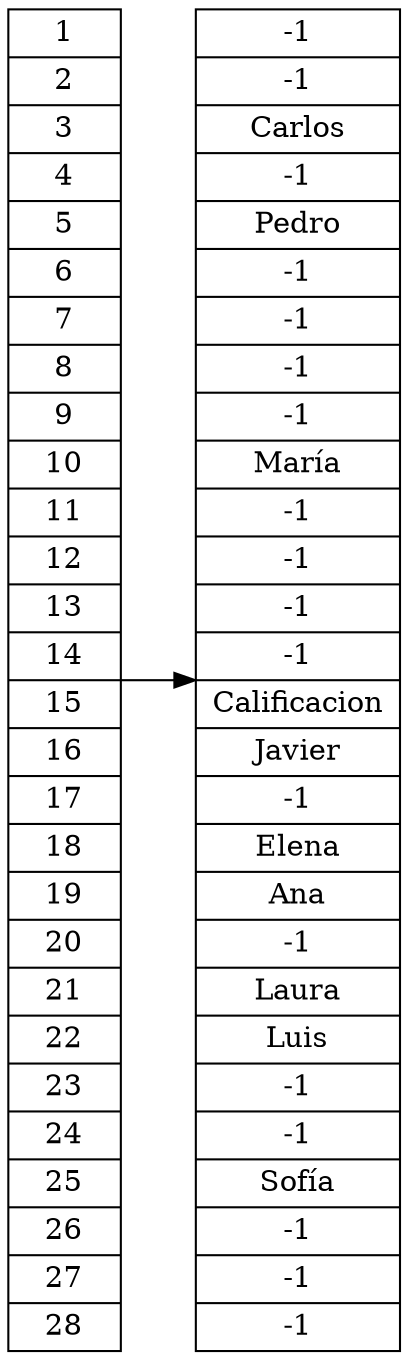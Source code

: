 digraph TH {
rankdir=LR;
node [shape=record];
node0[label="<f0>1|<f1>2|<f2>3|<f3>4|<f4>5|<f5>6|<f6>7|<f7>8|<f8>9|<f9>10|<f10>11|<f11>12|<f12>13|<f13>14|<f14>15|<f15>16|<f16>17|<f17>18|<f18>19|<f19>20|<f20>21|<f21>22|<f22>23|<f23>24|<f24>25|<f25>26|<f26>27|<f27>28"];
node1[label="<f0>-1|<f1>-1|<f2>Carlos|<f3>-1|<f4>Pedro|<f5>-1|<f6>-1|<f7>-1|<f8>-1|<f9>María|<f10>-1|<f11>-1|<f12>-1|<f13>-1|<f14>Calificacion|<f15>Javier|<f16>-1|<f17>Elena|<f18>Ana|<f19>-1|<f20>Laura|<f21>Luis|<f22>-1|<f23>-1|<f24>Sofía|<f25>-1|<f26>-1|<f27>-1"];
node0 -> node1;
}
